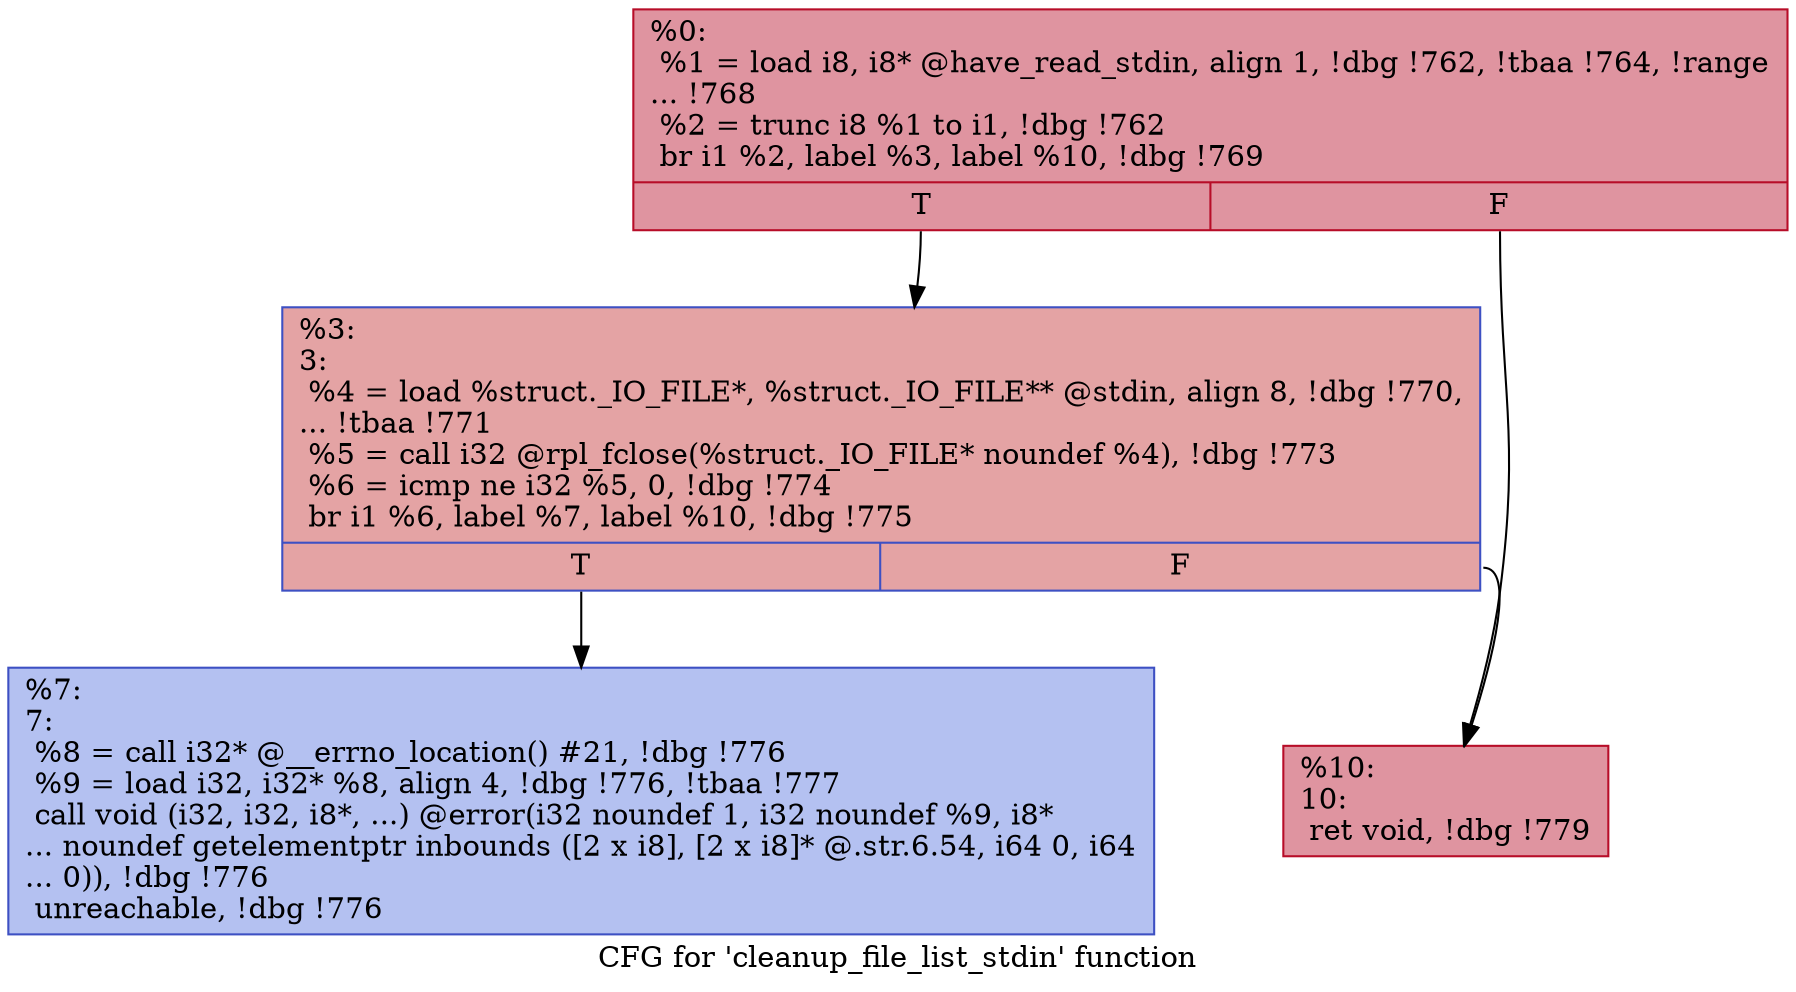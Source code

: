 digraph "CFG for 'cleanup_file_list_stdin' function" {
	label="CFG for 'cleanup_file_list_stdin' function";

	Node0x10f6a30 [shape=record,color="#b70d28ff", style=filled, fillcolor="#b70d2870",label="{%0:\l  %1 = load i8, i8* @have_read_stdin, align 1, !dbg !762, !tbaa !764, !range\l... !768\l  %2 = trunc i8 %1 to i1, !dbg !762\l  br i1 %2, label %3, label %10, !dbg !769\l|{<s0>T|<s1>F}}"];
	Node0x10f6a30:s0 -> Node0x118f0e0;
	Node0x10f6a30:s1 -> Node0x118f180;
	Node0x118f0e0 [shape=record,color="#3d50c3ff", style=filled, fillcolor="#c32e3170",label="{%3:\l3:                                                \l  %4 = load %struct._IO_FILE*, %struct._IO_FILE** @stdin, align 8, !dbg !770,\l... !tbaa !771\l  %5 = call i32 @rpl_fclose(%struct._IO_FILE* noundef %4), !dbg !773\l  %6 = icmp ne i32 %5, 0, !dbg !774\l  br i1 %6, label %7, label %10, !dbg !775\l|{<s0>T|<s1>F}}"];
	Node0x118f0e0:s0 -> Node0x118f130;
	Node0x118f0e0:s1 -> Node0x118f180;
	Node0x118f130 [shape=record,color="#3d50c3ff", style=filled, fillcolor="#5572df70",label="{%7:\l7:                                                \l  %8 = call i32* @__errno_location() #21, !dbg !776\l  %9 = load i32, i32* %8, align 4, !dbg !776, !tbaa !777\l  call void (i32, i32, i8*, ...) @error(i32 noundef 1, i32 noundef %9, i8*\l... noundef getelementptr inbounds ([2 x i8], [2 x i8]* @.str.6.54, i64 0, i64\l... 0)), !dbg !776\l  unreachable, !dbg !776\l}"];
	Node0x118f180 [shape=record,color="#b70d28ff", style=filled, fillcolor="#b70d2870",label="{%10:\l10:                                               \l  ret void, !dbg !779\l}"];
}

